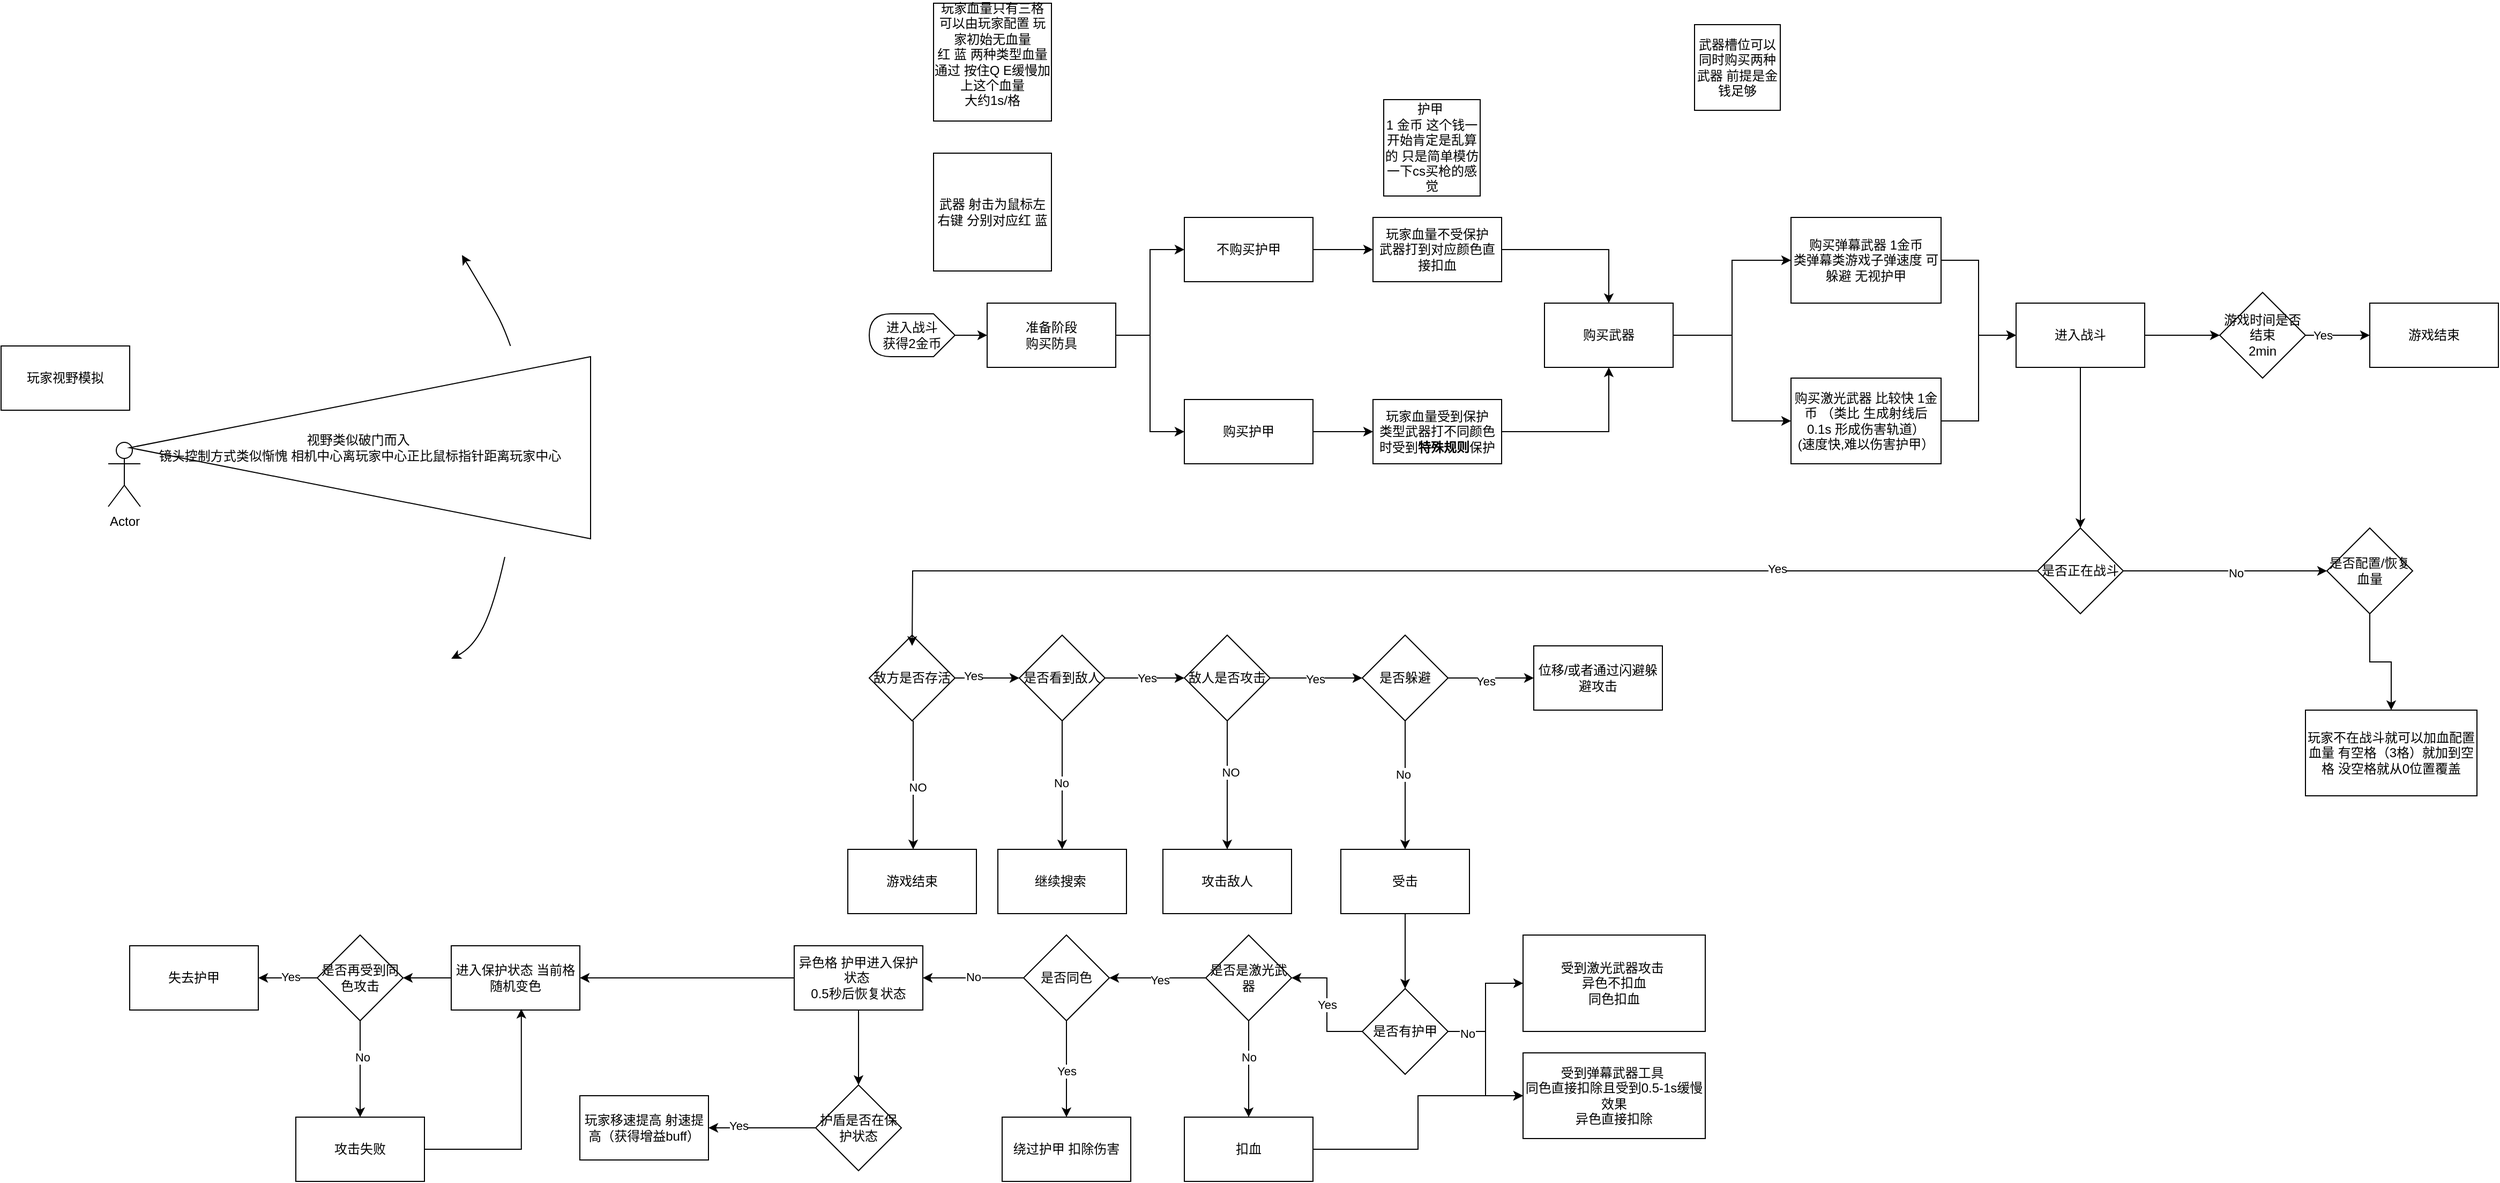 <mxfile version="24.2.7" type="github">
  <diagram id="C5RBs43oDa-KdzZeNtuy" name="Page-1">
    <mxGraphModel dx="1930" dy="568" grid="1" gridSize="10" guides="1" tooltips="1" connect="1" arrows="1" fold="1" page="1" pageScale="1" pageWidth="827" pageHeight="1169" math="0" shadow="0">
      <root>
        <mxCell id="WIyWlLk6GJQsqaUBKTNV-0" />
        <mxCell id="WIyWlLk6GJQsqaUBKTNV-1" parent="WIyWlLk6GJQsqaUBKTNV-0" />
        <mxCell id="3IvADGGe1elxMChd6s5r-2" style="edgeStyle=orthogonalEdgeStyle;rounded=0;orthogonalLoop=1;jettySize=auto;html=1;" edge="1" parent="WIyWlLk6GJQsqaUBKTNV-1" source="3IvADGGe1elxMChd6s5r-0" target="3IvADGGe1elxMChd6s5r-1">
          <mxGeometry relative="1" as="geometry" />
        </mxCell>
        <mxCell id="3IvADGGe1elxMChd6s5r-0" value="进入战斗&lt;div&gt;获得2金币&lt;/div&gt;" style="shape=display;whiteSpace=wrap;html=1;direction=west;" vertex="1" parent="WIyWlLk6GJQsqaUBKTNV-1">
          <mxGeometry y="310" width="80" height="40" as="geometry" />
        </mxCell>
        <mxCell id="3IvADGGe1elxMChd6s5r-18" style="edgeStyle=orthogonalEdgeStyle;rounded=0;orthogonalLoop=1;jettySize=auto;html=1;entryX=0;entryY=0.5;entryDx=0;entryDy=0;" edge="1" parent="WIyWlLk6GJQsqaUBKTNV-1" source="3IvADGGe1elxMChd6s5r-1" target="3IvADGGe1elxMChd6s5r-16">
          <mxGeometry relative="1" as="geometry" />
        </mxCell>
        <mxCell id="3IvADGGe1elxMChd6s5r-19" style="edgeStyle=orthogonalEdgeStyle;rounded=0;orthogonalLoop=1;jettySize=auto;html=1;entryX=0;entryY=0.5;entryDx=0;entryDy=0;" edge="1" parent="WIyWlLk6GJQsqaUBKTNV-1" source="3IvADGGe1elxMChd6s5r-1" target="3IvADGGe1elxMChd6s5r-17">
          <mxGeometry relative="1" as="geometry" />
        </mxCell>
        <mxCell id="3IvADGGe1elxMChd6s5r-1" value="准备阶段&lt;div&gt;购买防具&lt;/div&gt;" style="rounded=0;whiteSpace=wrap;html=1;" vertex="1" parent="WIyWlLk6GJQsqaUBKTNV-1">
          <mxGeometry x="110" y="300" width="120" height="60" as="geometry" />
        </mxCell>
        <mxCell id="3IvADGGe1elxMChd6s5r-46" style="edgeStyle=orthogonalEdgeStyle;rounded=0;orthogonalLoop=1;jettySize=auto;html=1;entryX=0;entryY=0.5;entryDx=0;entryDy=0;" edge="1" parent="WIyWlLk6GJQsqaUBKTNV-1" source="3IvADGGe1elxMChd6s5r-4" target="3IvADGGe1elxMChd6s5r-44">
          <mxGeometry relative="1" as="geometry" />
        </mxCell>
        <mxCell id="3IvADGGe1elxMChd6s5r-4" value="购买&lt;span style=&quot;background-color: initial;&quot;&gt;激光武器 比较快 1金币 （类比 生成射线后 0.1s 形成伤害轨道）&lt;/span&gt;&lt;div&gt;&lt;div&gt;(速度快,难以伤害护甲）&lt;/div&gt;&lt;/div&gt;" style="rounded=0;whiteSpace=wrap;html=1;" vertex="1" parent="WIyWlLk6GJQsqaUBKTNV-1">
          <mxGeometry x="860" y="370" width="140" height="80" as="geometry" />
        </mxCell>
        <mxCell id="3IvADGGe1elxMChd6s5r-45" style="edgeStyle=orthogonalEdgeStyle;rounded=0;orthogonalLoop=1;jettySize=auto;html=1;" edge="1" parent="WIyWlLk6GJQsqaUBKTNV-1" source="3IvADGGe1elxMChd6s5r-7" target="3IvADGGe1elxMChd6s5r-44">
          <mxGeometry relative="1" as="geometry" />
        </mxCell>
        <mxCell id="3IvADGGe1elxMChd6s5r-7" value="购买弹幕武器 1金币&lt;div&gt;类弹幕类游戏子弹速度 可躲避 无视护甲&lt;/div&gt;" style="rounded=0;whiteSpace=wrap;html=1;" vertex="1" parent="WIyWlLk6GJQsqaUBKTNV-1">
          <mxGeometry x="860" y="220" width="140" height="80" as="geometry" />
        </mxCell>
        <mxCell id="3IvADGGe1elxMChd6s5r-23" style="edgeStyle=orthogonalEdgeStyle;rounded=0;orthogonalLoop=1;jettySize=auto;html=1;" edge="1" parent="WIyWlLk6GJQsqaUBKTNV-1" source="3IvADGGe1elxMChd6s5r-16">
          <mxGeometry relative="1" as="geometry">
            <mxPoint x="470.0" y="250" as="targetPoint" />
          </mxGeometry>
        </mxCell>
        <mxCell id="3IvADGGe1elxMChd6s5r-16" value="不购买护甲" style="rounded=0;whiteSpace=wrap;html=1;" vertex="1" parent="WIyWlLk6GJQsqaUBKTNV-1">
          <mxGeometry x="294" y="220" width="120" height="60" as="geometry" />
        </mxCell>
        <mxCell id="3IvADGGe1elxMChd6s5r-27" style="edgeStyle=orthogonalEdgeStyle;rounded=0;orthogonalLoop=1;jettySize=auto;html=1;" edge="1" parent="WIyWlLk6GJQsqaUBKTNV-1" source="3IvADGGe1elxMChd6s5r-17" target="3IvADGGe1elxMChd6s5r-21">
          <mxGeometry relative="1" as="geometry" />
        </mxCell>
        <mxCell id="3IvADGGe1elxMChd6s5r-17" value="购买护甲" style="rounded=0;whiteSpace=wrap;html=1;" vertex="1" parent="WIyWlLk6GJQsqaUBKTNV-1">
          <mxGeometry x="294" y="390" width="120" height="60" as="geometry" />
        </mxCell>
        <mxCell id="3IvADGGe1elxMChd6s5r-35" style="edgeStyle=orthogonalEdgeStyle;rounded=0;orthogonalLoop=1;jettySize=auto;html=1;" edge="1" parent="WIyWlLk6GJQsqaUBKTNV-1" source="3IvADGGe1elxMChd6s5r-20" target="3IvADGGe1elxMChd6s5r-7">
          <mxGeometry relative="1" as="geometry" />
        </mxCell>
        <mxCell id="3IvADGGe1elxMChd6s5r-36" style="edgeStyle=orthogonalEdgeStyle;rounded=0;orthogonalLoop=1;jettySize=auto;html=1;entryX=0;entryY=0.5;entryDx=0;entryDy=0;" edge="1" parent="WIyWlLk6GJQsqaUBKTNV-1" source="3IvADGGe1elxMChd6s5r-20" target="3IvADGGe1elxMChd6s5r-4">
          <mxGeometry relative="1" as="geometry" />
        </mxCell>
        <mxCell id="3IvADGGe1elxMChd6s5r-20" value="购买武器" style="rounded=0;whiteSpace=wrap;html=1;" vertex="1" parent="WIyWlLk6GJQsqaUBKTNV-1">
          <mxGeometry x="630" y="300" width="120" height="60" as="geometry" />
        </mxCell>
        <mxCell id="3IvADGGe1elxMChd6s5r-34" style="edgeStyle=orthogonalEdgeStyle;rounded=0;orthogonalLoop=1;jettySize=auto;html=1;" edge="1" parent="WIyWlLk6GJQsqaUBKTNV-1" source="3IvADGGe1elxMChd6s5r-21" target="3IvADGGe1elxMChd6s5r-20">
          <mxGeometry relative="1" as="geometry" />
        </mxCell>
        <mxCell id="3IvADGGe1elxMChd6s5r-21" value="玩家血量受到保护&lt;div&gt;类型武器打不同颜色时受到&lt;b&gt;特殊规则&lt;/b&gt;保护&lt;/div&gt;" style="rounded=0;whiteSpace=wrap;html=1;" vertex="1" parent="WIyWlLk6GJQsqaUBKTNV-1">
          <mxGeometry x="470" y="390" width="120" height="60" as="geometry" />
        </mxCell>
        <mxCell id="3IvADGGe1elxMChd6s5r-22" value="玩家血量只有三格&lt;div&gt;可以由玩家配置 玩家初始无血量&lt;/div&gt;&lt;div&gt;红 蓝 两种类型血量&lt;/div&gt;&lt;div&gt;通过 按住Q E缓慢加上这个血量&lt;/div&gt;&lt;div&gt;大约1s/格&lt;/div&gt;&lt;div&gt;&lt;br&gt;&lt;/div&gt;" style="whiteSpace=wrap;html=1;aspect=fixed;" vertex="1" parent="WIyWlLk6GJQsqaUBKTNV-1">
          <mxGeometry x="60" y="20" width="110" height="110" as="geometry" />
        </mxCell>
        <mxCell id="3IvADGGe1elxMChd6s5r-33" style="edgeStyle=orthogonalEdgeStyle;rounded=0;orthogonalLoop=1;jettySize=auto;html=1;" edge="1" parent="WIyWlLk6GJQsqaUBKTNV-1" source="3IvADGGe1elxMChd6s5r-24" target="3IvADGGe1elxMChd6s5r-20">
          <mxGeometry relative="1" as="geometry" />
        </mxCell>
        <mxCell id="3IvADGGe1elxMChd6s5r-24" value="玩家血量不受保护&lt;div&gt;武器打到对应颜色直接扣血&lt;/div&gt;" style="rounded=0;whiteSpace=wrap;html=1;" vertex="1" parent="WIyWlLk6GJQsqaUBKTNV-1">
          <mxGeometry x="470" y="220" width="120" height="60" as="geometry" />
        </mxCell>
        <mxCell id="3IvADGGe1elxMChd6s5r-28" value="武器 射击为鼠标左右键 分别对应红 蓝" style="whiteSpace=wrap;html=1;aspect=fixed;" vertex="1" parent="WIyWlLk6GJQsqaUBKTNV-1">
          <mxGeometry x="60" y="160" width="110" height="110" as="geometry" />
        </mxCell>
        <mxCell id="3IvADGGe1elxMChd6s5r-37" value="武器槽位可以同时购买两种武器 前提是金钱足够" style="whiteSpace=wrap;html=1;aspect=fixed;" vertex="1" parent="WIyWlLk6GJQsqaUBKTNV-1">
          <mxGeometry x="770" y="40" width="80" height="80" as="geometry" />
        </mxCell>
        <mxCell id="3IvADGGe1elxMChd6s5r-38" value="护甲&amp;nbsp;&lt;div&gt;1 金币 这个钱一开始肯定是乱算的 只是简单模仿一下cs买枪的感觉&lt;/div&gt;" style="whiteSpace=wrap;html=1;aspect=fixed;" vertex="1" parent="WIyWlLk6GJQsqaUBKTNV-1">
          <mxGeometry x="480" y="110" width="90" height="90" as="geometry" />
        </mxCell>
        <mxCell id="3IvADGGe1elxMChd6s5r-76" style="edgeStyle=orthogonalEdgeStyle;rounded=0;orthogonalLoop=1;jettySize=auto;html=1;" edge="1" parent="WIyWlLk6GJQsqaUBKTNV-1" source="3IvADGGe1elxMChd6s5r-44">
          <mxGeometry relative="1" as="geometry">
            <mxPoint x="1260" y="330" as="targetPoint" />
          </mxGeometry>
        </mxCell>
        <mxCell id="3IvADGGe1elxMChd6s5r-128" style="edgeStyle=orthogonalEdgeStyle;rounded=0;orthogonalLoop=1;jettySize=auto;html=1;" edge="1" parent="WIyWlLk6GJQsqaUBKTNV-1" source="3IvADGGe1elxMChd6s5r-44" target="3IvADGGe1elxMChd6s5r-127">
          <mxGeometry relative="1" as="geometry" />
        </mxCell>
        <mxCell id="3IvADGGe1elxMChd6s5r-44" value="进入战斗" style="rounded=0;whiteSpace=wrap;html=1;" vertex="1" parent="WIyWlLk6GJQsqaUBKTNV-1">
          <mxGeometry x="1070" y="300" width="120" height="60" as="geometry" />
        </mxCell>
        <mxCell id="3IvADGGe1elxMChd6s5r-49" style="edgeStyle=orthogonalEdgeStyle;rounded=0;orthogonalLoop=1;jettySize=auto;html=1;" edge="1" parent="WIyWlLk6GJQsqaUBKTNV-1" source="3IvADGGe1elxMChd6s5r-48">
          <mxGeometry relative="1" as="geometry">
            <mxPoint x="140" y="650" as="targetPoint" />
          </mxGeometry>
        </mxCell>
        <mxCell id="3IvADGGe1elxMChd6s5r-51" value="Yes" style="edgeLabel;html=1;align=center;verticalAlign=middle;resizable=0;points=[];" vertex="1" connectable="0" parent="3IvADGGe1elxMChd6s5r-49">
          <mxGeometry x="-0.438" y="2" relative="1" as="geometry">
            <mxPoint as="offset" />
          </mxGeometry>
        </mxCell>
        <mxCell id="3IvADGGe1elxMChd6s5r-52" style="edgeStyle=orthogonalEdgeStyle;rounded=0;orthogonalLoop=1;jettySize=auto;html=1;" edge="1" parent="WIyWlLk6GJQsqaUBKTNV-1">
          <mxGeometry relative="1" as="geometry">
            <mxPoint x="41" y="810" as="targetPoint" />
            <mxPoint x="41" y="690" as="sourcePoint" />
          </mxGeometry>
        </mxCell>
        <mxCell id="3IvADGGe1elxMChd6s5r-53" value="NO" style="edgeLabel;html=1;align=center;verticalAlign=middle;resizable=0;points=[];" vertex="1" connectable="0" parent="3IvADGGe1elxMChd6s5r-52">
          <mxGeometry x="0.037" y="4" relative="1" as="geometry">
            <mxPoint as="offset" />
          </mxGeometry>
        </mxCell>
        <mxCell id="3IvADGGe1elxMChd6s5r-48" value="敌方是否存活" style="rhombus;whiteSpace=wrap;html=1;" vertex="1" parent="WIyWlLk6GJQsqaUBKTNV-1">
          <mxGeometry y="610" width="80" height="80" as="geometry" />
        </mxCell>
        <mxCell id="3IvADGGe1elxMChd6s5r-68" style="edgeStyle=orthogonalEdgeStyle;rounded=0;orthogonalLoop=1;jettySize=auto;html=1;entryX=0.5;entryY=0;entryDx=0;entryDy=0;" edge="1" parent="WIyWlLk6GJQsqaUBKTNV-1" source="3IvADGGe1elxMChd6s5r-50" target="3IvADGGe1elxMChd6s5r-75">
          <mxGeometry relative="1" as="geometry">
            <mxPoint x="180" y="810" as="targetPoint" />
          </mxGeometry>
        </mxCell>
        <mxCell id="3IvADGGe1elxMChd6s5r-69" value="No" style="edgeLabel;html=1;align=center;verticalAlign=middle;resizable=0;points=[];" vertex="1" connectable="0" parent="3IvADGGe1elxMChd6s5r-68">
          <mxGeometry x="-0.037" y="-1" relative="1" as="geometry">
            <mxPoint as="offset" />
          </mxGeometry>
        </mxCell>
        <mxCell id="3IvADGGe1elxMChd6s5r-70" style="edgeStyle=orthogonalEdgeStyle;rounded=0;orthogonalLoop=1;jettySize=auto;html=1;entryX=0;entryY=0.5;entryDx=0;entryDy=0;" edge="1" parent="WIyWlLk6GJQsqaUBKTNV-1" source="3IvADGGe1elxMChd6s5r-50" target="3IvADGGe1elxMChd6s5r-74">
          <mxGeometry relative="1" as="geometry">
            <mxPoint x="320" y="600" as="targetPoint" />
          </mxGeometry>
        </mxCell>
        <mxCell id="3IvADGGe1elxMChd6s5r-71" value="Yes" style="edgeLabel;html=1;align=center;verticalAlign=middle;resizable=0;points=[];" vertex="1" connectable="0" parent="3IvADGGe1elxMChd6s5r-70">
          <mxGeometry x="0.045" relative="1" as="geometry">
            <mxPoint as="offset" />
          </mxGeometry>
        </mxCell>
        <mxCell id="3IvADGGe1elxMChd6s5r-50" value="是否看到敌人" style="rhombus;whiteSpace=wrap;html=1;" vertex="1" parent="WIyWlLk6GJQsqaUBKTNV-1">
          <mxGeometry x="140" y="610" width="80" height="80" as="geometry" />
        </mxCell>
        <mxCell id="3IvADGGe1elxMChd6s5r-54" value="游戏结束" style="rounded=0;whiteSpace=wrap;html=1;" vertex="1" parent="WIyWlLk6GJQsqaUBKTNV-1">
          <mxGeometry x="-20" y="810" width="120" height="60" as="geometry" />
        </mxCell>
        <mxCell id="3IvADGGe1elxMChd6s5r-57" value="Actor" style="shape=umlActor;verticalLabelPosition=bottom;verticalAlign=top;html=1;outlineConnect=0;" vertex="1" parent="WIyWlLk6GJQsqaUBKTNV-1">
          <mxGeometry x="-710" y="430" width="30" height="60" as="geometry" />
        </mxCell>
        <mxCell id="3IvADGGe1elxMChd6s5r-61" value="玩家视野模拟" style="whiteSpace=wrap;html=1;" vertex="1" parent="WIyWlLk6GJQsqaUBKTNV-1">
          <mxGeometry x="-810" y="340" width="120" height="60" as="geometry" />
        </mxCell>
        <mxCell id="3IvADGGe1elxMChd6s5r-62" value="视野类似破门而入&amp;nbsp;&lt;div&gt;镜头控制方式类似惭愧 相机中心离玩家中心正比鼠标指针距离玩家中心&lt;/div&gt;" style="triangle;whiteSpace=wrap;html=1;direction=west;" vertex="1" parent="WIyWlLk6GJQsqaUBKTNV-1">
          <mxGeometry x="-690" y="350" width="430" height="170" as="geometry" />
        </mxCell>
        <mxCell id="3IvADGGe1elxMChd6s5r-64" value="" style="curved=1;endArrow=classic;html=1;rounded=0;exitX=0.011;exitY=1.03;exitDx=0;exitDy=0;exitPerimeter=0;" edge="1" parent="WIyWlLk6GJQsqaUBKTNV-1">
          <mxGeometry width="50" height="50" relative="1" as="geometry">
            <mxPoint x="-334.73" y="340.0" as="sourcePoint" />
            <mxPoint x="-380" y="255.1" as="targetPoint" />
            <Array as="points">
              <mxPoint x="-340" y="325.1" />
              <mxPoint x="-350" y="305.1" />
            </Array>
          </mxGeometry>
        </mxCell>
        <mxCell id="3IvADGGe1elxMChd6s5r-67" value="" style="curved=1;endArrow=classic;html=1;rounded=0;exitX=0.011;exitY=1.03;exitDx=0;exitDy=0;exitPerimeter=0;" edge="1" parent="WIyWlLk6GJQsqaUBKTNV-1">
          <mxGeometry width="50" height="50" relative="1" as="geometry">
            <mxPoint x="-340" y="537" as="sourcePoint" />
            <mxPoint x="-390" y="632" as="targetPoint" />
            <Array as="points">
              <mxPoint x="-350" y="582" />
              <mxPoint x="-370" y="622" />
            </Array>
          </mxGeometry>
        </mxCell>
        <mxCell id="3IvADGGe1elxMChd6s5r-79" style="edgeStyle=orthogonalEdgeStyle;rounded=0;orthogonalLoop=1;jettySize=auto;html=1;" edge="1" parent="WIyWlLk6GJQsqaUBKTNV-1" source="3IvADGGe1elxMChd6s5r-74">
          <mxGeometry relative="1" as="geometry">
            <mxPoint x="460" y="650" as="targetPoint" />
          </mxGeometry>
        </mxCell>
        <mxCell id="3IvADGGe1elxMChd6s5r-80" value="Yes" style="edgeLabel;html=1;align=center;verticalAlign=middle;resizable=0;points=[];" vertex="1" connectable="0" parent="3IvADGGe1elxMChd6s5r-79">
          <mxGeometry x="-0.035" y="-1" relative="1" as="geometry">
            <mxPoint as="offset" />
          </mxGeometry>
        </mxCell>
        <mxCell id="3IvADGGe1elxMChd6s5r-82" style="edgeStyle=orthogonalEdgeStyle;rounded=0;orthogonalLoop=1;jettySize=auto;html=1;" edge="1" parent="WIyWlLk6GJQsqaUBKTNV-1" source="3IvADGGe1elxMChd6s5r-74" target="3IvADGGe1elxMChd6s5r-81">
          <mxGeometry relative="1" as="geometry" />
        </mxCell>
        <mxCell id="3IvADGGe1elxMChd6s5r-83" value="NO" style="edgeLabel;html=1;align=center;verticalAlign=middle;resizable=0;points=[];" vertex="1" connectable="0" parent="3IvADGGe1elxMChd6s5r-82">
          <mxGeometry x="-0.202" y="3" relative="1" as="geometry">
            <mxPoint as="offset" />
          </mxGeometry>
        </mxCell>
        <mxCell id="3IvADGGe1elxMChd6s5r-74" value="敌人是否攻击" style="rhombus;whiteSpace=wrap;html=1;" vertex="1" parent="WIyWlLk6GJQsqaUBKTNV-1">
          <mxGeometry x="294" y="610" width="80" height="80" as="geometry" />
        </mxCell>
        <mxCell id="3IvADGGe1elxMChd6s5r-75" value="继续搜索&amp;nbsp;" style="rounded=0;whiteSpace=wrap;html=1;" vertex="1" parent="WIyWlLk6GJQsqaUBKTNV-1">
          <mxGeometry x="120" y="810" width="120" height="60" as="geometry" />
        </mxCell>
        <mxCell id="3IvADGGe1elxMChd6s5r-125" value="" style="edgeStyle=orthogonalEdgeStyle;rounded=0;orthogonalLoop=1;jettySize=auto;html=1;" edge="1" parent="WIyWlLk6GJQsqaUBKTNV-1" source="3IvADGGe1elxMChd6s5r-77" target="3IvADGGe1elxMChd6s5r-124">
          <mxGeometry relative="1" as="geometry" />
        </mxCell>
        <mxCell id="3IvADGGe1elxMChd6s5r-126" value="Yes" style="edgeLabel;html=1;align=center;verticalAlign=middle;resizable=0;points=[];" vertex="1" connectable="0" parent="3IvADGGe1elxMChd6s5r-125">
          <mxGeometry x="-0.467" relative="1" as="geometry">
            <mxPoint as="offset" />
          </mxGeometry>
        </mxCell>
        <mxCell id="3IvADGGe1elxMChd6s5r-77" value="游戏时间是否结束&lt;div&gt;2min&lt;/div&gt;" style="rhombus;whiteSpace=wrap;html=1;" vertex="1" parent="WIyWlLk6GJQsqaUBKTNV-1">
          <mxGeometry x="1260" y="290" width="80" height="80" as="geometry" />
        </mxCell>
        <mxCell id="3IvADGGe1elxMChd6s5r-81" value="攻击敌人" style="rounded=0;whiteSpace=wrap;html=1;" vertex="1" parent="WIyWlLk6GJQsqaUBKTNV-1">
          <mxGeometry x="274" y="810" width="120" height="60" as="geometry" />
        </mxCell>
        <mxCell id="3IvADGGe1elxMChd6s5r-86" style="edgeStyle=orthogonalEdgeStyle;rounded=0;orthogonalLoop=1;jettySize=auto;html=1;entryX=0;entryY=0.5;entryDx=0;entryDy=0;" edge="1" parent="WIyWlLk6GJQsqaUBKTNV-1" source="3IvADGGe1elxMChd6s5r-84" target="3IvADGGe1elxMChd6s5r-85">
          <mxGeometry relative="1" as="geometry" />
        </mxCell>
        <mxCell id="3IvADGGe1elxMChd6s5r-88" value="Yes" style="edgeLabel;html=1;align=center;verticalAlign=middle;resizable=0;points=[];" vertex="1" connectable="0" parent="3IvADGGe1elxMChd6s5r-86">
          <mxGeometry x="-0.141" y="-3" relative="1" as="geometry">
            <mxPoint as="offset" />
          </mxGeometry>
        </mxCell>
        <mxCell id="3IvADGGe1elxMChd6s5r-87" style="edgeStyle=orthogonalEdgeStyle;rounded=0;orthogonalLoop=1;jettySize=auto;html=1;" edge="1" parent="WIyWlLk6GJQsqaUBKTNV-1" source="3IvADGGe1elxMChd6s5r-84">
          <mxGeometry relative="1" as="geometry">
            <mxPoint x="500" y="810" as="targetPoint" />
          </mxGeometry>
        </mxCell>
        <mxCell id="3IvADGGe1elxMChd6s5r-89" value="No" style="edgeLabel;html=1;align=center;verticalAlign=middle;resizable=0;points=[];" vertex="1" connectable="0" parent="3IvADGGe1elxMChd6s5r-87">
          <mxGeometry x="-0.171" y="-2" relative="1" as="geometry">
            <mxPoint as="offset" />
          </mxGeometry>
        </mxCell>
        <mxCell id="3IvADGGe1elxMChd6s5r-84" value="是否躲避" style="rhombus;whiteSpace=wrap;html=1;" vertex="1" parent="WIyWlLk6GJQsqaUBKTNV-1">
          <mxGeometry x="460" y="610" width="80" height="80" as="geometry" />
        </mxCell>
        <mxCell id="3IvADGGe1elxMChd6s5r-85" value="位移/或者通过闪避躲避攻击" style="rounded=0;whiteSpace=wrap;html=1;" vertex="1" parent="WIyWlLk6GJQsqaUBKTNV-1">
          <mxGeometry x="620" y="620" width="120" height="60" as="geometry" />
        </mxCell>
        <mxCell id="3IvADGGe1elxMChd6s5r-93" value="" style="edgeStyle=orthogonalEdgeStyle;rounded=0;orthogonalLoop=1;jettySize=auto;html=1;" edge="1" parent="WIyWlLk6GJQsqaUBKTNV-1" source="3IvADGGe1elxMChd6s5r-91" target="3IvADGGe1elxMChd6s5r-92">
          <mxGeometry relative="1" as="geometry" />
        </mxCell>
        <mxCell id="3IvADGGe1elxMChd6s5r-91" value="受击" style="rounded=0;whiteSpace=wrap;html=1;" vertex="1" parent="WIyWlLk6GJQsqaUBKTNV-1">
          <mxGeometry x="440" y="810" width="120" height="60" as="geometry" />
        </mxCell>
        <mxCell id="3IvADGGe1elxMChd6s5r-95" value="" style="edgeStyle=orthogonalEdgeStyle;rounded=0;orthogonalLoop=1;jettySize=auto;html=1;" edge="1" parent="WIyWlLk6GJQsqaUBKTNV-1" source="3IvADGGe1elxMChd6s5r-92" target="3IvADGGe1elxMChd6s5r-94">
          <mxGeometry relative="1" as="geometry" />
        </mxCell>
        <mxCell id="3IvADGGe1elxMChd6s5r-102" style="edgeStyle=orthogonalEdgeStyle;rounded=0;orthogonalLoop=1;jettySize=auto;html=1;" edge="1" parent="WIyWlLk6GJQsqaUBKTNV-1" source="3IvADGGe1elxMChd6s5r-92" target="3IvADGGe1elxMChd6s5r-101">
          <mxGeometry relative="1" as="geometry" />
        </mxCell>
        <mxCell id="3IvADGGe1elxMChd6s5r-103" value="No" style="edgeLabel;html=1;align=center;verticalAlign=middle;resizable=0;points=[];" vertex="1" connectable="0" parent="3IvADGGe1elxMChd6s5r-102">
          <mxGeometry x="-0.723" y="-2" relative="1" as="geometry">
            <mxPoint as="offset" />
          </mxGeometry>
        </mxCell>
        <mxCell id="3IvADGGe1elxMChd6s5r-147" value="Yes" style="edgeStyle=orthogonalEdgeStyle;rounded=0;orthogonalLoop=1;jettySize=auto;html=1;entryX=1;entryY=0.5;entryDx=0;entryDy=0;" edge="1" parent="WIyWlLk6GJQsqaUBKTNV-1" source="3IvADGGe1elxMChd6s5r-92" target="3IvADGGe1elxMChd6s5r-146">
          <mxGeometry relative="1" as="geometry" />
        </mxCell>
        <mxCell id="3IvADGGe1elxMChd6s5r-92" value="是否有护甲" style="rhombus;whiteSpace=wrap;html=1;rounded=0;" vertex="1" parent="WIyWlLk6GJQsqaUBKTNV-1">
          <mxGeometry x="460" y="940" width="80" height="80" as="geometry" />
        </mxCell>
        <mxCell id="3IvADGGe1elxMChd6s5r-94" value="受到激光武器攻击&amp;nbsp;&lt;div&gt;异色不扣血&lt;/div&gt;&lt;div&gt;同色扣血&lt;/div&gt;" style="whiteSpace=wrap;html=1;rounded=0;" vertex="1" parent="WIyWlLk6GJQsqaUBKTNV-1">
          <mxGeometry x="610" y="890" width="170" height="90" as="geometry" />
        </mxCell>
        <mxCell id="3IvADGGe1elxMChd6s5r-101" value="受到弹幕武器工具&amp;nbsp;&lt;div&gt;同色直接扣除且受到0.5-1s缓慢效果&lt;/div&gt;&lt;div&gt;异色直接扣除&lt;/div&gt;" style="rounded=0;whiteSpace=wrap;html=1;" vertex="1" parent="WIyWlLk6GJQsqaUBKTNV-1">
          <mxGeometry x="610" y="1000" width="170" height="80" as="geometry" />
        </mxCell>
        <mxCell id="3IvADGGe1elxMChd6s5r-113" value="" style="edgeStyle=orthogonalEdgeStyle;rounded=0;orthogonalLoop=1;jettySize=auto;html=1;" edge="1" parent="WIyWlLk6GJQsqaUBKTNV-1" source="3IvADGGe1elxMChd6s5r-111" target="3IvADGGe1elxMChd6s5r-117">
          <mxGeometry relative="1" as="geometry">
            <mxPoint x="-570" y="930" as="targetPoint" />
          </mxGeometry>
        </mxCell>
        <mxCell id="3IvADGGe1elxMChd6s5r-114" value="Yes" style="edgeLabel;html=1;align=center;verticalAlign=middle;resizable=0;points=[];" vertex="1" connectable="0" parent="3IvADGGe1elxMChd6s5r-113">
          <mxGeometry x="-0.1" y="-1" relative="1" as="geometry">
            <mxPoint as="offset" />
          </mxGeometry>
        </mxCell>
        <mxCell id="3IvADGGe1elxMChd6s5r-167" value="" style="edgeStyle=orthogonalEdgeStyle;rounded=0;orthogonalLoop=1;jettySize=auto;html=1;" edge="1" parent="WIyWlLk6GJQsqaUBKTNV-1" source="3IvADGGe1elxMChd6s5r-111" target="3IvADGGe1elxMChd6s5r-166">
          <mxGeometry relative="1" as="geometry" />
        </mxCell>
        <mxCell id="3IvADGGe1elxMChd6s5r-168" value="No" style="edgeLabel;html=1;align=center;verticalAlign=middle;resizable=0;points=[];" vertex="1" connectable="0" parent="3IvADGGe1elxMChd6s5r-167">
          <mxGeometry x="-0.255" y="2" relative="1" as="geometry">
            <mxPoint as="offset" />
          </mxGeometry>
        </mxCell>
        <mxCell id="3IvADGGe1elxMChd6s5r-111" value="是否再受到同色攻击" style="rhombus;whiteSpace=wrap;html=1;" vertex="1" parent="WIyWlLk6GJQsqaUBKTNV-1">
          <mxGeometry x="-515" y="890" width="80" height="80" as="geometry" />
        </mxCell>
        <mxCell id="3IvADGGe1elxMChd6s5r-122" value="" style="edgeStyle=orthogonalEdgeStyle;rounded=0;orthogonalLoop=1;jettySize=auto;html=1;" edge="1" parent="WIyWlLk6GJQsqaUBKTNV-1" source="3IvADGGe1elxMChd6s5r-115" target="3IvADGGe1elxMChd6s5r-121">
          <mxGeometry relative="1" as="geometry" />
        </mxCell>
        <mxCell id="3IvADGGe1elxMChd6s5r-123" value="Yes" style="edgeLabel;html=1;align=center;verticalAlign=middle;resizable=0;points=[];" vertex="1" connectable="0" parent="3IvADGGe1elxMChd6s5r-122">
          <mxGeometry x="0.035" relative="1" as="geometry">
            <mxPoint as="offset" />
          </mxGeometry>
        </mxCell>
        <mxCell id="3IvADGGe1elxMChd6s5r-138" style="edgeStyle=orthogonalEdgeStyle;rounded=0;orthogonalLoop=1;jettySize=auto;html=1;" edge="1" parent="WIyWlLk6GJQsqaUBKTNV-1" source="3IvADGGe1elxMChd6s5r-115" target="3IvADGGe1elxMChd6s5r-137">
          <mxGeometry relative="1" as="geometry" />
        </mxCell>
        <mxCell id="3IvADGGe1elxMChd6s5r-140" value="No" style="edgeLabel;html=1;align=center;verticalAlign=middle;resizable=0;points=[];" vertex="1" connectable="0" parent="3IvADGGe1elxMChd6s5r-138">
          <mxGeometry x="0.006" y="-1" relative="1" as="geometry">
            <mxPoint as="offset" />
          </mxGeometry>
        </mxCell>
        <mxCell id="3IvADGGe1elxMChd6s5r-115" value="是否同色" style="rhombus;whiteSpace=wrap;html=1;" vertex="1" parent="WIyWlLk6GJQsqaUBKTNV-1">
          <mxGeometry x="144" y="890" width="80" height="80" as="geometry" />
        </mxCell>
        <mxCell id="3IvADGGe1elxMChd6s5r-117" value="失去护甲" style="whiteSpace=wrap;html=1;rounded=0;" vertex="1" parent="WIyWlLk6GJQsqaUBKTNV-1">
          <mxGeometry x="-690" y="900" width="120" height="60" as="geometry" />
        </mxCell>
        <mxCell id="3IvADGGe1elxMChd6s5r-121" value="绕过护甲 扣除伤害" style="whiteSpace=wrap;html=1;" vertex="1" parent="WIyWlLk6GJQsqaUBKTNV-1">
          <mxGeometry x="124" y="1060" width="120" height="60" as="geometry" />
        </mxCell>
        <mxCell id="3IvADGGe1elxMChd6s5r-124" value="游戏结束" style="whiteSpace=wrap;html=1;" vertex="1" parent="WIyWlLk6GJQsqaUBKTNV-1">
          <mxGeometry x="1400" y="300" width="120" height="60" as="geometry" />
        </mxCell>
        <mxCell id="3IvADGGe1elxMChd6s5r-129" style="edgeStyle=orthogonalEdgeStyle;rounded=0;orthogonalLoop=1;jettySize=auto;html=1;" edge="1" parent="WIyWlLk6GJQsqaUBKTNV-1" source="3IvADGGe1elxMChd6s5r-127">
          <mxGeometry relative="1" as="geometry">
            <mxPoint x="40" y="620" as="targetPoint" />
          </mxGeometry>
        </mxCell>
        <mxCell id="3IvADGGe1elxMChd6s5r-130" value="Yes" style="edgeLabel;html=1;align=center;verticalAlign=middle;resizable=0;points=[];" vertex="1" connectable="0" parent="3IvADGGe1elxMChd6s5r-129">
          <mxGeometry x="-0.566" y="-2" relative="1" as="geometry">
            <mxPoint as="offset" />
          </mxGeometry>
        </mxCell>
        <mxCell id="3IvADGGe1elxMChd6s5r-132" value="" style="edgeStyle=orthogonalEdgeStyle;rounded=0;orthogonalLoop=1;jettySize=auto;html=1;" edge="1" parent="WIyWlLk6GJQsqaUBKTNV-1" source="3IvADGGe1elxMChd6s5r-127" target="3IvADGGe1elxMChd6s5r-131">
          <mxGeometry relative="1" as="geometry" />
        </mxCell>
        <mxCell id="3IvADGGe1elxMChd6s5r-133" value="No" style="edgeLabel;html=1;align=center;verticalAlign=middle;resizable=0;points=[];" vertex="1" connectable="0" parent="3IvADGGe1elxMChd6s5r-132">
          <mxGeometry x="0.1" y="-2" relative="1" as="geometry">
            <mxPoint as="offset" />
          </mxGeometry>
        </mxCell>
        <mxCell id="3IvADGGe1elxMChd6s5r-127" value="是否正在战斗" style="rhombus;whiteSpace=wrap;html=1;" vertex="1" parent="WIyWlLk6GJQsqaUBKTNV-1">
          <mxGeometry x="1090" y="510" width="80" height="80" as="geometry" />
        </mxCell>
        <mxCell id="3IvADGGe1elxMChd6s5r-135" value="" style="edgeStyle=orthogonalEdgeStyle;rounded=0;orthogonalLoop=1;jettySize=auto;html=1;" edge="1" parent="WIyWlLk6GJQsqaUBKTNV-1" source="3IvADGGe1elxMChd6s5r-131" target="3IvADGGe1elxMChd6s5r-134">
          <mxGeometry relative="1" as="geometry" />
        </mxCell>
        <mxCell id="3IvADGGe1elxMChd6s5r-131" value="是否配置/恢复血量" style="rhombus;whiteSpace=wrap;html=1;" vertex="1" parent="WIyWlLk6GJQsqaUBKTNV-1">
          <mxGeometry x="1360" y="510" width="80" height="80" as="geometry" />
        </mxCell>
        <mxCell id="3IvADGGe1elxMChd6s5r-134" value="玩家不在战斗就可以加血配置血量 有空格（3格）就加到空格 没空格就从0位置覆盖" style="whiteSpace=wrap;html=1;" vertex="1" parent="WIyWlLk6GJQsqaUBKTNV-1">
          <mxGeometry x="1340" y="680" width="160" height="80" as="geometry" />
        </mxCell>
        <mxCell id="3IvADGGe1elxMChd6s5r-139" style="edgeStyle=orthogonalEdgeStyle;rounded=0;orthogonalLoop=1;jettySize=auto;html=1;entryX=1;entryY=0.5;entryDx=0;entryDy=0;" edge="1" parent="WIyWlLk6GJQsqaUBKTNV-1" source="3IvADGGe1elxMChd6s5r-137" target="3IvADGGe1elxMChd6s5r-161">
          <mxGeometry relative="1" as="geometry">
            <mxPoint x="-130" y="930" as="targetPoint" />
          </mxGeometry>
        </mxCell>
        <mxCell id="3IvADGGe1elxMChd6s5r-173" value="" style="edgeStyle=orthogonalEdgeStyle;rounded=0;orthogonalLoop=1;jettySize=auto;html=1;" edge="1" parent="WIyWlLk6GJQsqaUBKTNV-1" source="3IvADGGe1elxMChd6s5r-137" target="3IvADGGe1elxMChd6s5r-172">
          <mxGeometry relative="1" as="geometry" />
        </mxCell>
        <mxCell id="3IvADGGe1elxMChd6s5r-137" value="异色格 护甲进入保护状态&amp;nbsp;&lt;div&gt;0.5秒后恢复状态&lt;/div&gt;" style="rounded=0;whiteSpace=wrap;html=1;" vertex="1" parent="WIyWlLk6GJQsqaUBKTNV-1">
          <mxGeometry x="-70" y="900" width="120" height="60" as="geometry" />
        </mxCell>
        <mxCell id="3IvADGGe1elxMChd6s5r-150" style="edgeStyle=orthogonalEdgeStyle;rounded=0;orthogonalLoop=1;jettySize=auto;html=1;exitX=0;exitY=0.5;exitDx=0;exitDy=0;" edge="1" parent="WIyWlLk6GJQsqaUBKTNV-1" source="3IvADGGe1elxMChd6s5r-146" target="3IvADGGe1elxMChd6s5r-115">
          <mxGeometry relative="1" as="geometry" />
        </mxCell>
        <mxCell id="3IvADGGe1elxMChd6s5r-151" value="Yes" style="edgeLabel;html=1;align=center;verticalAlign=middle;resizable=0;points=[];" vertex="1" connectable="0" parent="3IvADGGe1elxMChd6s5r-150">
          <mxGeometry x="-0.043" y="1" relative="1" as="geometry">
            <mxPoint y="1" as="offset" />
          </mxGeometry>
        </mxCell>
        <mxCell id="3IvADGGe1elxMChd6s5r-155" value="" style="edgeStyle=orthogonalEdgeStyle;rounded=0;orthogonalLoop=1;jettySize=auto;html=1;" edge="1" parent="WIyWlLk6GJQsqaUBKTNV-1" source="3IvADGGe1elxMChd6s5r-146" target="3IvADGGe1elxMChd6s5r-154">
          <mxGeometry relative="1" as="geometry" />
        </mxCell>
        <mxCell id="3IvADGGe1elxMChd6s5r-156" value="No" style="edgeLabel;html=1;align=center;verticalAlign=middle;resizable=0;points=[];" vertex="1" connectable="0" parent="3IvADGGe1elxMChd6s5r-155">
          <mxGeometry x="-0.241" relative="1" as="geometry">
            <mxPoint as="offset" />
          </mxGeometry>
        </mxCell>
        <mxCell id="3IvADGGe1elxMChd6s5r-146" value="是否是激光武器" style="rhombus;whiteSpace=wrap;html=1;" vertex="1" parent="WIyWlLk6GJQsqaUBKTNV-1">
          <mxGeometry x="314" y="890" width="80" height="80" as="geometry" />
        </mxCell>
        <mxCell id="3IvADGGe1elxMChd6s5r-163" style="edgeStyle=orthogonalEdgeStyle;rounded=0;orthogonalLoop=1;jettySize=auto;html=1;" edge="1" parent="WIyWlLk6GJQsqaUBKTNV-1" source="3IvADGGe1elxMChd6s5r-154" target="3IvADGGe1elxMChd6s5r-101">
          <mxGeometry relative="1" as="geometry" />
        </mxCell>
        <mxCell id="3IvADGGe1elxMChd6s5r-154" value="扣血" style="whiteSpace=wrap;html=1;" vertex="1" parent="WIyWlLk6GJQsqaUBKTNV-1">
          <mxGeometry x="294" y="1060" width="120" height="60" as="geometry" />
        </mxCell>
        <mxCell id="3IvADGGe1elxMChd6s5r-162" style="edgeStyle=orthogonalEdgeStyle;rounded=0;orthogonalLoop=1;jettySize=auto;html=1;entryX=1;entryY=0.5;entryDx=0;entryDy=0;" edge="1" parent="WIyWlLk6GJQsqaUBKTNV-1" source="3IvADGGe1elxMChd6s5r-161" target="3IvADGGe1elxMChd6s5r-111">
          <mxGeometry relative="1" as="geometry" />
        </mxCell>
        <mxCell id="3IvADGGe1elxMChd6s5r-161" value="进入保护状态 当前格随机变色" style="rounded=0;whiteSpace=wrap;html=1;" vertex="1" parent="WIyWlLk6GJQsqaUBKTNV-1">
          <mxGeometry x="-390" y="900" width="120" height="60" as="geometry" />
        </mxCell>
        <mxCell id="3IvADGGe1elxMChd6s5r-166" value="攻击失败" style="whiteSpace=wrap;html=1;" vertex="1" parent="WIyWlLk6GJQsqaUBKTNV-1">
          <mxGeometry x="-535" y="1060" width="120" height="60" as="geometry" />
        </mxCell>
        <mxCell id="3IvADGGe1elxMChd6s5r-171" style="edgeStyle=orthogonalEdgeStyle;rounded=0;orthogonalLoop=1;jettySize=auto;html=1;entryX=0.545;entryY=0.982;entryDx=0;entryDy=0;entryPerimeter=0;" edge="1" parent="WIyWlLk6GJQsqaUBKTNV-1" source="3IvADGGe1elxMChd6s5r-166" target="3IvADGGe1elxMChd6s5r-161">
          <mxGeometry relative="1" as="geometry" />
        </mxCell>
        <mxCell id="3IvADGGe1elxMChd6s5r-175" value="" style="edgeStyle=orthogonalEdgeStyle;rounded=0;orthogonalLoop=1;jettySize=auto;html=1;" edge="1" parent="WIyWlLk6GJQsqaUBKTNV-1" source="3IvADGGe1elxMChd6s5r-172" target="3IvADGGe1elxMChd6s5r-174">
          <mxGeometry relative="1" as="geometry" />
        </mxCell>
        <mxCell id="3IvADGGe1elxMChd6s5r-176" value="Yes" style="edgeLabel;html=1;align=center;verticalAlign=middle;resizable=0;points=[];" vertex="1" connectable="0" parent="3IvADGGe1elxMChd6s5r-175">
          <mxGeometry x="0.436" y="-2" relative="1" as="geometry">
            <mxPoint as="offset" />
          </mxGeometry>
        </mxCell>
        <mxCell id="3IvADGGe1elxMChd6s5r-172" value="护盾是否在保护状态" style="rhombus;whiteSpace=wrap;html=1;rounded=0;" vertex="1" parent="WIyWlLk6GJQsqaUBKTNV-1">
          <mxGeometry x="-50" y="1030" width="80" height="80" as="geometry" />
        </mxCell>
        <mxCell id="3IvADGGe1elxMChd6s5r-174" value="玩家移速提高 射速提高（获得增益buff）" style="whiteSpace=wrap;html=1;rounded=0;" vertex="1" parent="WIyWlLk6GJQsqaUBKTNV-1">
          <mxGeometry x="-270" y="1040" width="120" height="60" as="geometry" />
        </mxCell>
      </root>
    </mxGraphModel>
  </diagram>
</mxfile>
